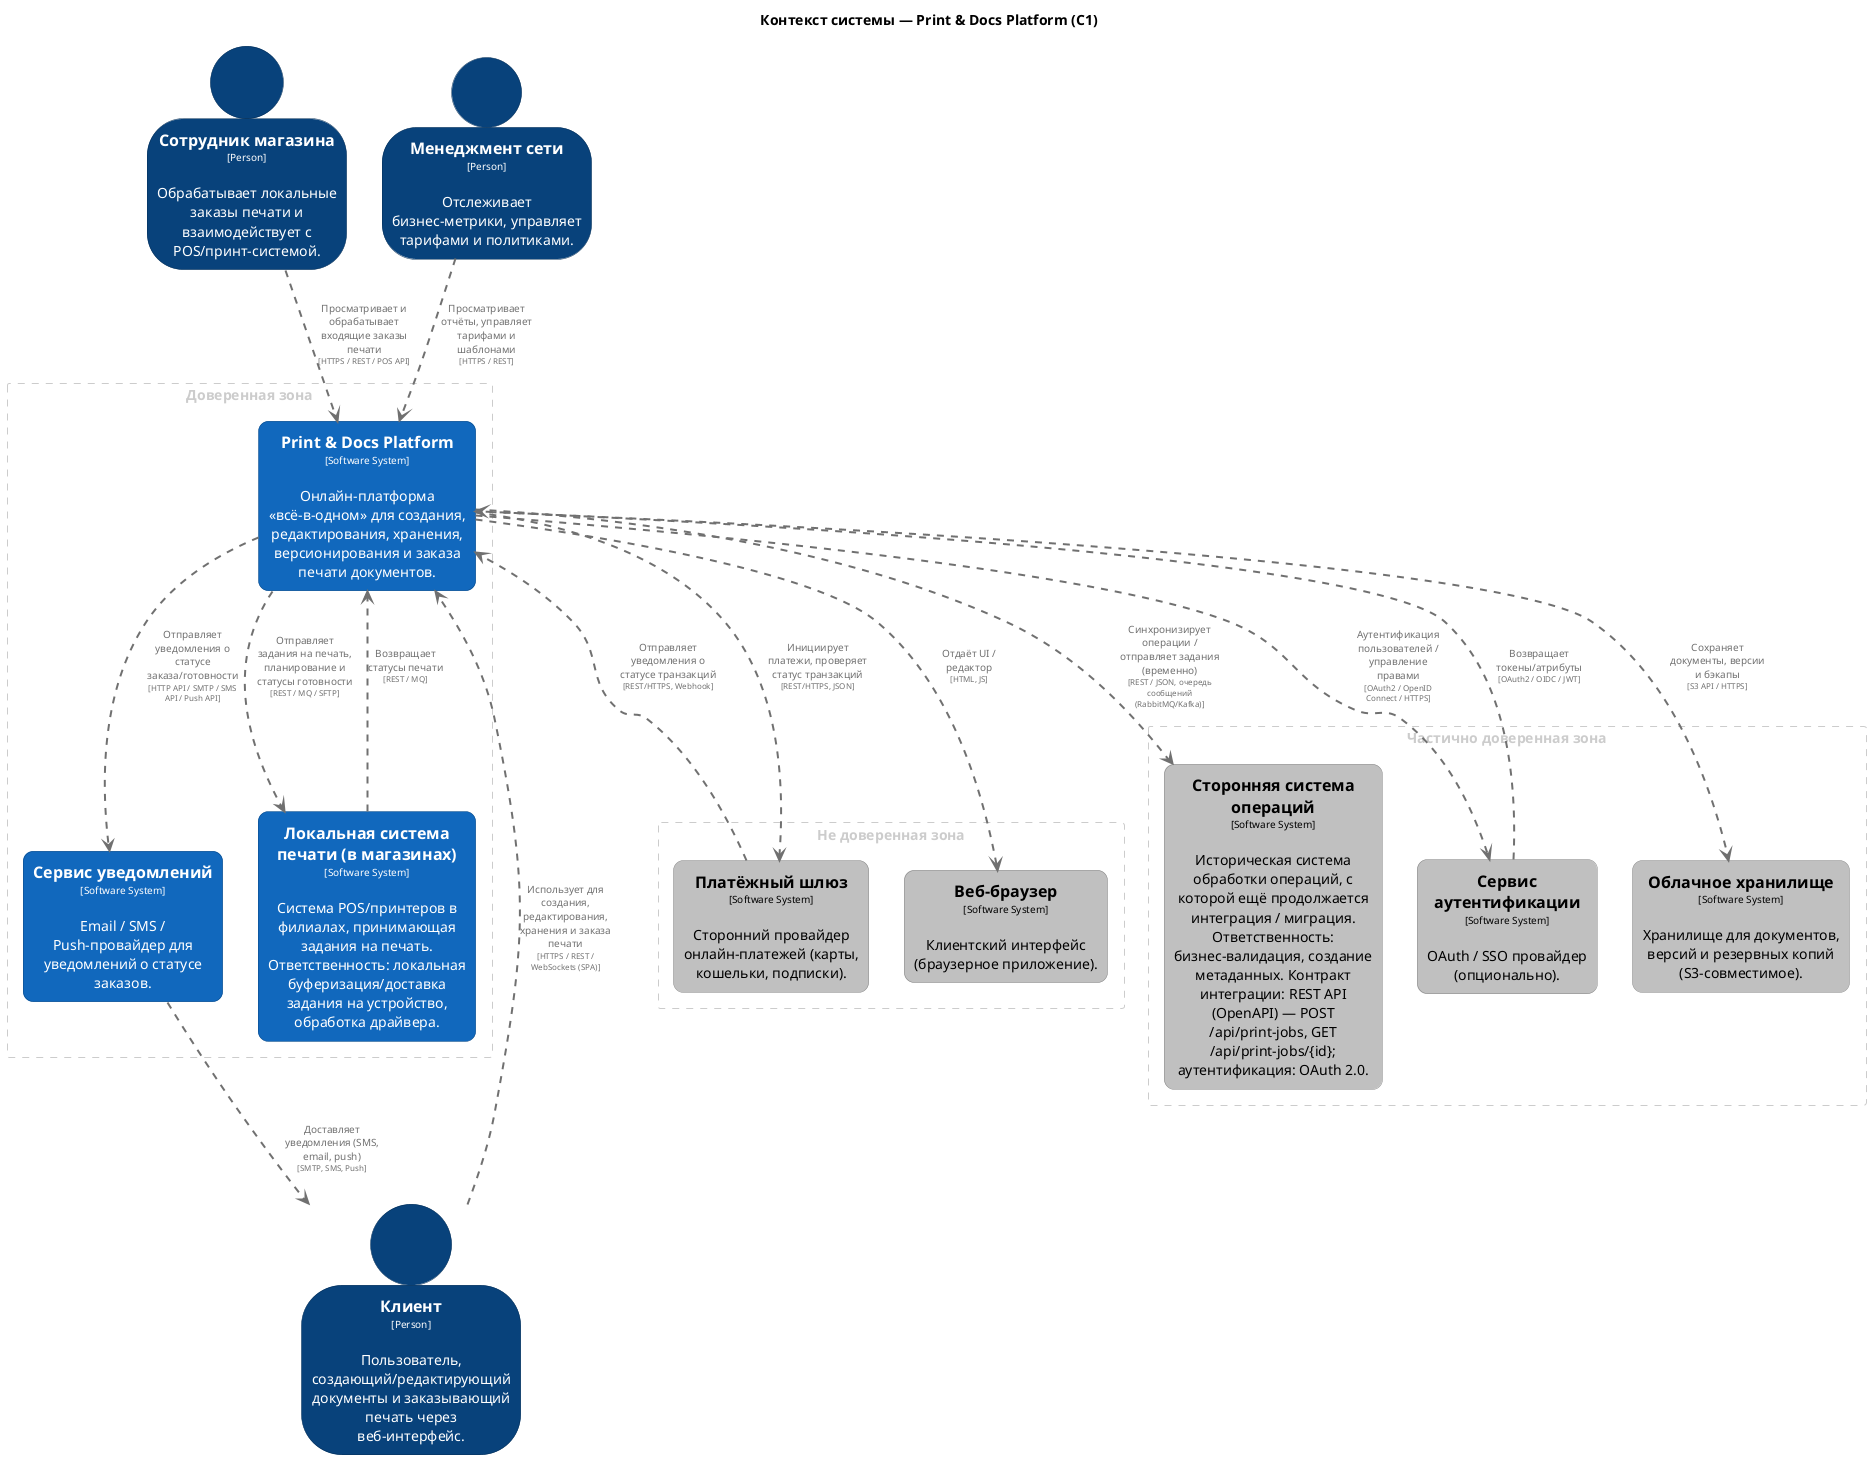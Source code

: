 @startuml
set separator none
title Контекст системы — Print & Docs Platform (C1)

top to bottom direction

skinparam {
  arrowFontSize 10
  defaultTextAlignment center
  wrapWidth 200
  maxMessageSize 100
}

hide stereotype

skinparam rectangle<<PrintDocsPlatform>> {
  BackgroundColor #1168bd
  FontColor #ffffff
  BorderColor #0b4884
  roundCorner 20
  shadowing false
}
skinparam rectangle<<Веббраузер>> {
  BackgroundColor #c0c0c0
  FontColor #000000
  BorderColor #868686
  roundCorner 20
  shadowing false
}
skinparam person<<Клиент>> {
  BackgroundColor #08427b
  FontColor #ffffff
  BorderColor #052e56
  shadowing false
}
skinparam rectangle<<Локальнаясистемапечативмагазинах>> {
  BackgroundColor #1168bd
  FontColor #ffffff
  BorderColor #0b4884
  roundCorner 20
  shadowing false
}
skinparam person<<Менеджментсети>> {
  BackgroundColor #08427b
  FontColor #ffffff
  BorderColor #052e56
  shadowing false
}
skinparam rectangle<<Облачноехранилище>> {
  BackgroundColor #c0c0c0
  FontColor #000000
  BorderColor #868686
  roundCorner 20
  shadowing false
}
skinparam rectangle<<Платёжныйшлюз>> {
  BackgroundColor #c0c0c0
  FontColor #000000
  BorderColor #868686
  roundCorner 20
  shadowing false
}
skinparam rectangle<<Сервисаутентификации>> {
  BackgroundColor #c0c0c0
  FontColor #000000
  BorderColor #868686
  roundCorner 20
  shadowing false
}
skinparam rectangle<<Сервисуведомлений>> {
  BackgroundColor #1168bd
  FontColor #ffffff
  BorderColor #0b4884
  roundCorner 20
  shadowing false
}
skinparam person<<Сотрудникмагазина>> {
  BackgroundColor #08427b
  FontColor #ffffff
  BorderColor #052e56
  shadowing false
}
skinparam rectangle<<Сторонняясистемаопераций>> {
  BackgroundColor #c0c0c0
  FontColor #000000
  BorderColor #868686
  roundCorner 20
  shadowing false
}

rectangle "Доверенная зона" <<group1>> as group1 {
  skinparam RectangleBorderColor<<group1>> #cccccc
  skinparam RectangleFontColor<<group1>> #cccccc
  skinparam RectangleBorderStyle<<group1>> dashed

  rectangle "==Print & Docs Platform\n<size:10>[Software System]</size>\n\nОнлайн-платформа «всё-в-одном» для создания, редактирования, хранения, версионирования и заказа печати документов." <<PrintDocsPlatform>> as PrintDocsPlatform
  rectangle "==Локальная система печати (в магазинах)\n<size:10>[Software System]</size>\n\nСистема POS/принтеров в филиалах, принимающая задания на печать. Ответственность: локальная буферизация/доставка задания на устройство, обработка драйвера." <<Локальнаясистемапечативмагазинах>> as Локальнаясистемапечативмагазинах
  rectangle "==Сервис уведомлений\n<size:10>[Software System]</size>\n\nEmail / SMS / Push-провайдер для уведомлений о статусе заказов." <<Сервисуведомлений>> as Сервисуведомлений
}

rectangle "Не доверенная зона" <<group2>> as group2 {
  skinparam RectangleBorderColor<<group2>> #cccccc
  skinparam RectangleFontColor<<group2>> #cccccc
  skinparam RectangleBorderStyle<<group2>> dashed

  rectangle "==Платёжный шлюз\n<size:10>[Software System]</size>\n\nСторонний провайдер онлайн-платежей (карты, кошельки, подписки)." <<Платёжныйшлюз>> as Платёжныйшлюз
  rectangle "==Веб-браузер\n<size:10>[Software System]</size>\n\nКлиентский интерфейс (браузерное приложение)." <<Веббраузер>> as Веббраузер
}

rectangle "Частично доверенная зона" <<group3>> as group3 {
  skinparam RectangleBorderColor<<group3>> #cccccc
  skinparam RectangleFontColor<<group3>> #cccccc
  skinparam RectangleBorderStyle<<group3>> dashed

  rectangle "==Сервис аутентификации\n<size:10>[Software System]</size>\n\nOAuth / SSO провайдер (опционально)." <<Сервисаутентификации>> as Сервисаутентификации
  rectangle "==Сторонняя система операций\n<size:10>[Software System]</size>\n\nИсторическая система обработки операций, с которой ещё продолжается интеграция / миграция. Ответственность: бизнес-валидация, создание метаданных. Контракт интеграции: REST API (OpenAPI) — POST /api/print-jobs, GET /api/print-jobs/{id}; аутентификация: OAuth 2.0." <<Сторонняясистемаопераций>> as Сторонняясистемаопераций
  rectangle "==Облачное хранилище\n<size:10>[Software System]</size>\n\nХранилище для документов, версий и резервных копий (S3-совместимое)." <<Облачноехранилище>> as Облачноехранилище
}

person "==Клиент\n<size:10>[Person]</size>\n\nПользователь, создающий/редактирующий документы и заказывающий печать через веб-интерфейс." <<Клиент>> as Клиент
person "==Сотрудник магазина\n<size:10>[Person]</size>\n\nОбрабатывает локальные заказы печати и взаимодействует с POS/принт-системой." <<Сотрудникмагазина>> as Сотрудникмагазина
person "==Менеджмент сети\n<size:10>[Person]</size>\n\nОтслеживает бизнес-метрики, управляет тарифами и политиками." <<Менеджментсети>> as Менеджментсети

Клиент .[#707070,thickness=2].> PrintDocsPlatform : "<color:#707070>Использует для создания, редактирования, хранения и заказа печати\n<color:#707070><size:8>[HTTPS / REST / WebSockets (SPA)]</size>"
Сотрудникмагазина .[#707070,thickness=2].> PrintDocsPlatform : "<color:#707070>Просматривает и обрабатывает входящие заказы печати\n<color:#707070><size:8>[HTTPS / REST / POS API]</size>"
Менеджментсети .[#707070,thickness=2].> PrintDocsPlatform : "<color:#707070>Просматривает отчёты, управляет тарифами и шаблонами\n<color:#707070><size:8>[HTTPS / REST]</size>"
PrintDocsPlatform .[#707070,thickness=2].> Веббраузер : "<color:#707070>Отдаёт UI / редактор\n<color:#707070><size:8>[HTML, JS]</size>"
PrintDocsPlatform .[#707070,thickness=2].> Платёжныйшлюз : "<color:#707070>Инициирует платежи, проверяет статус транзакций\n<color:#707070><size:8>[REST/HTTPS, JSON]</size>"
Платёжныйшлюз .[#707070,thickness=2].> PrintDocsPlatform : "<color:#707070>Отправляет уведомления о статусе транзакций\n<color:#707070><size:8>[REST/HTTPS, Webhook]</size>"
PrintDocsPlatform .[#707070,thickness=2].> Сторонняясистемаопераций : "<color:#707070>Синхронизирует операции / отправляет задания (временно)\n<color:#707070><size:8>[REST / JSON, очередь сообщений (RabbitMQ/Kafka)]</size>"
PrintDocsPlatform .[#707070,thickness=2].> Локальнаясистемапечативмагазинах : "<color:#707070>Отправляет задания на печать, планирование и статусы готовности\n<color:#707070><size:8>[REST / MQ / SFTP]</size>"
Локальнаясистемапечативмагазинах .[#707070,thickness=2].> PrintDocsPlatform : "<color:#707070>Возвращает статусы печати\n<color:#707070><size:8>[REST / MQ]</size>"
PrintDocsPlatform .[#707070,thickness=2].> Облачноехранилище : "<color:#707070>Сохраняет документы, версии и бэкапы\n<color:#707070><size:8>[S3 API / HTTPS]</size>"
PrintDocsPlatform .[#707070,thickness=2].> Сервисуведомлений : "<color:#707070>Отправляет уведомления о статусе заказа/готовности\n<color:#707070><size:8>[HTTP API / SMTP / SMS API / Push API]</size>"
Сервисуведомлений .[#707070,thickness=2].> Клиент : "<color:#707070>Доставляет уведомления (SMS, email, push)\n<color:#707070><size:8>[SMTP, SMS, Push]</size>"
PrintDocsPlatform .[#707070,thickness=2].> Сервисаутентификации : "<color:#707070>Аутентификация пользователей / управление правами\n<color:#707070><size:8>[OAuth2 / OpenID Connect / HTTPS]</size>"
Сервисаутентификации .[#707070,thickness=2].> PrintDocsPlatform : "<color:#707070>Возвращает токены/атрибуты\n<color:#707070><size:8>[OAuth2 / OIDC / JWT]</size>"
@enduml